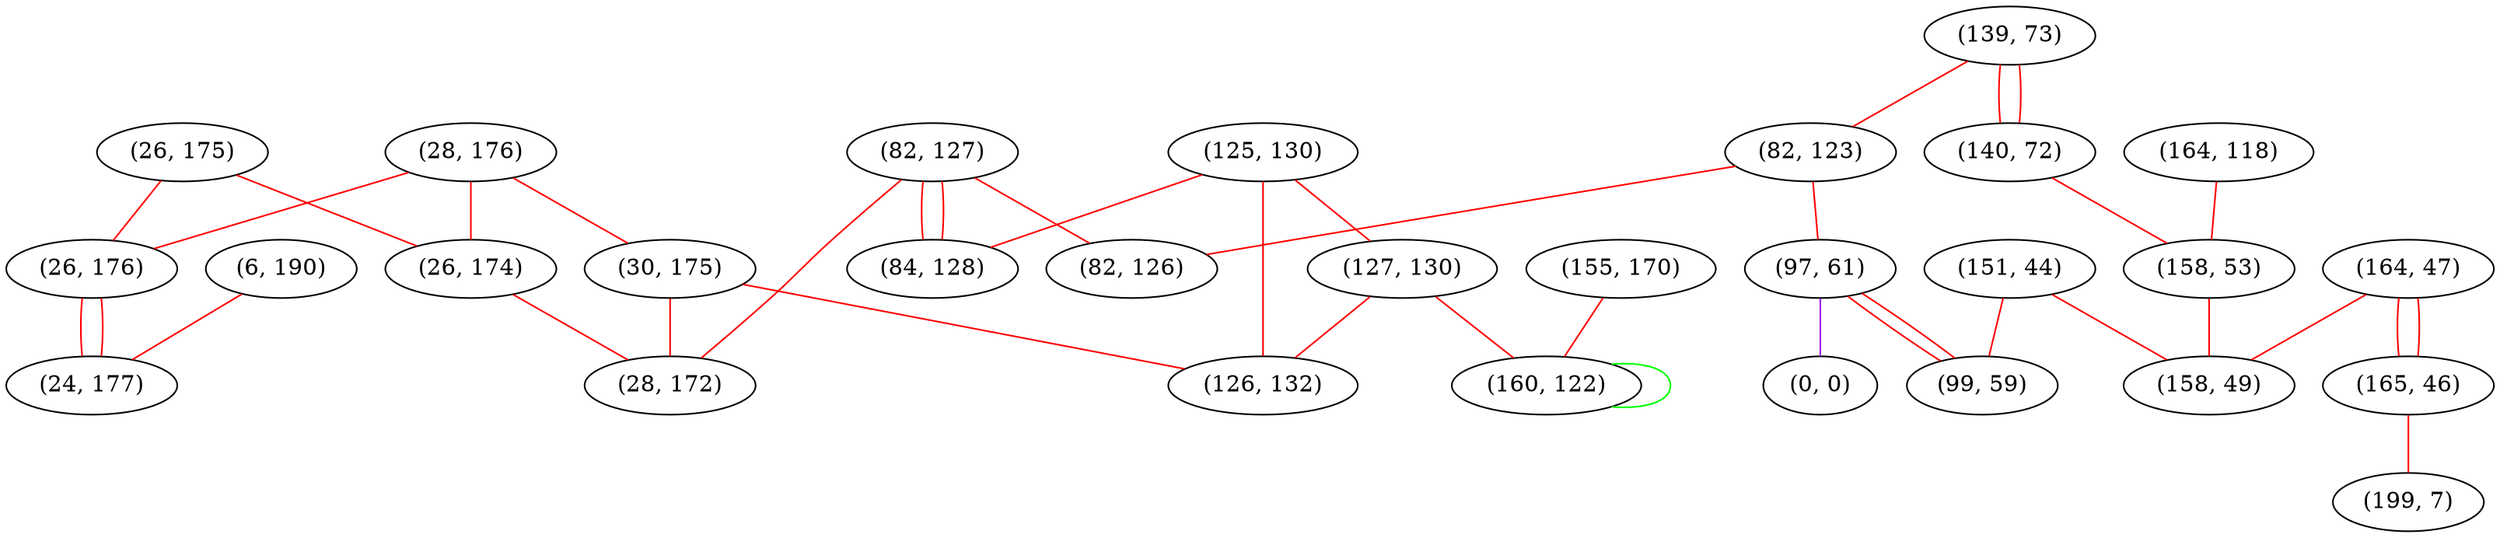 graph "" {
"(26, 175)";
"(139, 73)";
"(82, 123)";
"(155, 170)";
"(164, 118)";
"(82, 127)";
"(97, 61)";
"(28, 176)";
"(164, 47)";
"(6, 190)";
"(165, 46)";
"(125, 130)";
"(151, 44)";
"(99, 59)";
"(140, 72)";
"(0, 0)";
"(30, 175)";
"(158, 53)";
"(199, 7)";
"(158, 49)";
"(127, 130)";
"(26, 176)";
"(26, 174)";
"(160, 122)";
"(24, 177)";
"(28, 172)";
"(84, 128)";
"(126, 132)";
"(82, 126)";
"(26, 175)" -- "(26, 176)"  [color=red, key=0, weight=1];
"(26, 175)" -- "(26, 174)"  [color=red, key=0, weight=1];
"(139, 73)" -- "(82, 123)"  [color=red, key=0, weight=1];
"(139, 73)" -- "(140, 72)"  [color=red, key=0, weight=1];
"(139, 73)" -- "(140, 72)"  [color=red, key=1, weight=1];
"(82, 123)" -- "(97, 61)"  [color=red, key=0, weight=1];
"(82, 123)" -- "(82, 126)"  [color=red, key=0, weight=1];
"(155, 170)" -- "(160, 122)"  [color=red, key=0, weight=1];
"(164, 118)" -- "(158, 53)"  [color=red, key=0, weight=1];
"(82, 127)" -- "(82, 126)"  [color=red, key=0, weight=1];
"(82, 127)" -- "(28, 172)"  [color=red, key=0, weight=1];
"(82, 127)" -- "(84, 128)"  [color=red, key=0, weight=1];
"(82, 127)" -- "(84, 128)"  [color=red, key=1, weight=1];
"(97, 61)" -- "(0, 0)"  [color=purple, key=0, weight=4];
"(97, 61)" -- "(99, 59)"  [color=red, key=0, weight=1];
"(97, 61)" -- "(99, 59)"  [color=red, key=1, weight=1];
"(28, 176)" -- "(26, 176)"  [color=red, key=0, weight=1];
"(28, 176)" -- "(26, 174)"  [color=red, key=0, weight=1];
"(28, 176)" -- "(30, 175)"  [color=red, key=0, weight=1];
"(164, 47)" -- "(165, 46)"  [color=red, key=0, weight=1];
"(164, 47)" -- "(165, 46)"  [color=red, key=1, weight=1];
"(164, 47)" -- "(158, 49)"  [color=red, key=0, weight=1];
"(6, 190)" -- "(24, 177)"  [color=red, key=0, weight=1];
"(165, 46)" -- "(199, 7)"  [color=red, key=0, weight=1];
"(125, 130)" -- "(126, 132)"  [color=red, key=0, weight=1];
"(125, 130)" -- "(127, 130)"  [color=red, key=0, weight=1];
"(125, 130)" -- "(84, 128)"  [color=red, key=0, weight=1];
"(151, 44)" -- "(158, 49)"  [color=red, key=0, weight=1];
"(151, 44)" -- "(99, 59)"  [color=red, key=0, weight=1];
"(140, 72)" -- "(158, 53)"  [color=red, key=0, weight=1];
"(30, 175)" -- "(126, 132)"  [color=red, key=0, weight=1];
"(30, 175)" -- "(28, 172)"  [color=red, key=0, weight=1];
"(158, 53)" -- "(158, 49)"  [color=red, key=0, weight=1];
"(127, 130)" -- "(126, 132)"  [color=red, key=0, weight=1];
"(127, 130)" -- "(160, 122)"  [color=red, key=0, weight=1];
"(26, 176)" -- "(24, 177)"  [color=red, key=0, weight=1];
"(26, 176)" -- "(24, 177)"  [color=red, key=1, weight=1];
"(26, 174)" -- "(28, 172)"  [color=red, key=0, weight=1];
"(160, 122)" -- "(160, 122)"  [color=green, key=0, weight=2];
}
